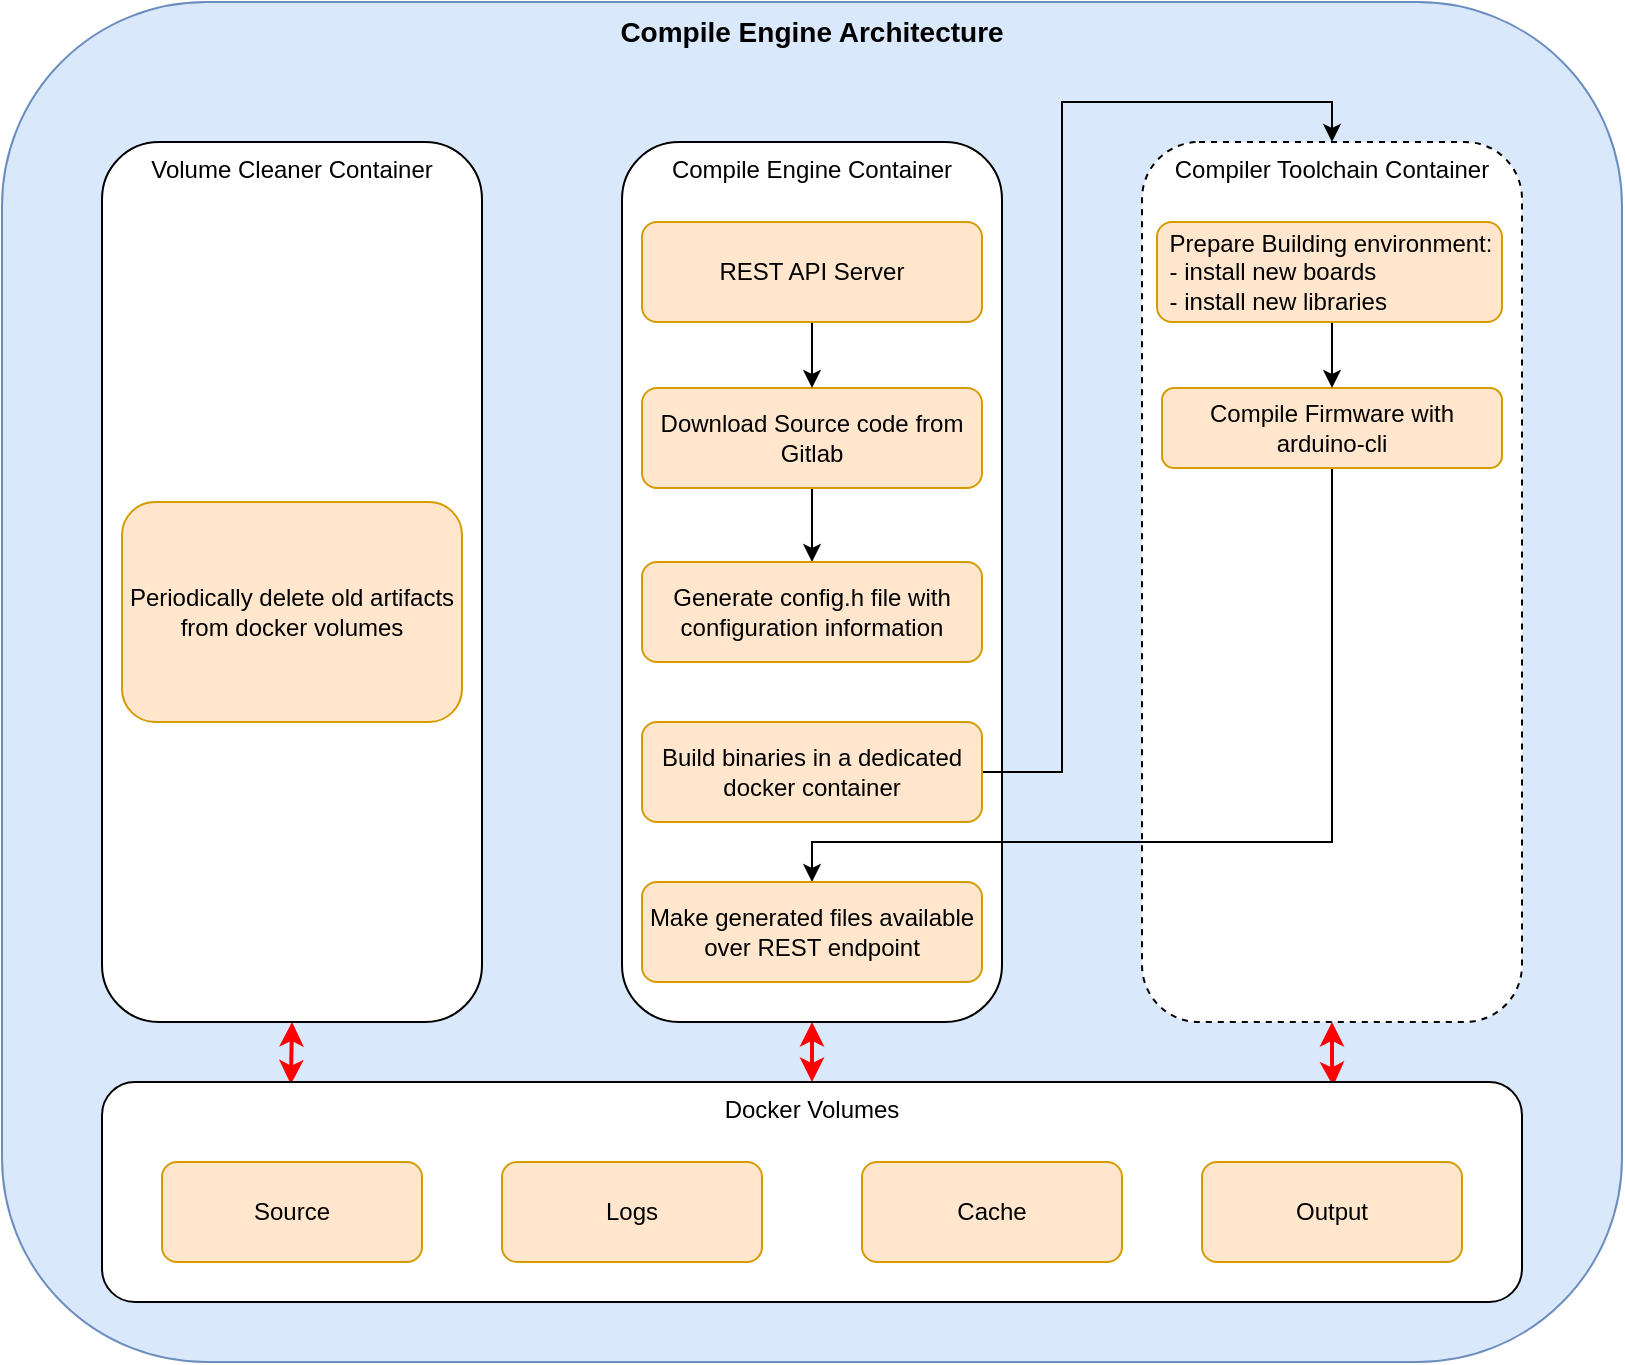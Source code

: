 <mxfile version="21.6.1" type="device">
  <diagram name="Page-1" id="FZzpXEkaSqu192U64kkH">
    <mxGraphModel dx="1093" dy="1581" grid="1" gridSize="10" guides="1" tooltips="1" connect="1" arrows="1" fold="1" page="1" pageScale="1" pageWidth="1169" pageHeight="827" math="0" shadow="0">
      <root>
        <mxCell id="0" />
        <mxCell id="1" parent="0" />
        <mxCell id="uF3ZDH1APTc9zOK4VuJD-4" value="&lt;b&gt;&lt;font style=&quot;font-size: 14px;&quot;&gt;Compile Engine Architecture&lt;/font&gt;&lt;/b&gt;" style="rounded=1;whiteSpace=wrap;html=1;verticalAlign=top;fillColor=#dae8fc;strokeColor=#6c8ebf;" parent="1" vertex="1">
          <mxGeometry x="450" y="-70" width="810" height="680" as="geometry" />
        </mxCell>
        <mxCell id="M584Tycwh8Hna9K42b7T-16" style="edgeStyle=orthogonalEdgeStyle;rounded=0;orthogonalLoop=1;jettySize=auto;html=1;exitX=0.5;exitY=1;exitDx=0;exitDy=0;entryX=0.133;entryY=0.011;entryDx=0;entryDy=0;entryPerimeter=0;endArrow=classic;endFill=1;strokeWidth=2;strokeColor=#FF0000;startArrow=classic;startFill=1;" edge="1" parent="1" source="uF3ZDH1APTc9zOK4VuJD-25" target="M584Tycwh8Hna9K42b7T-1">
          <mxGeometry relative="1" as="geometry" />
        </mxCell>
        <mxCell id="uF3ZDH1APTc9zOK4VuJD-25" value="Volume Cleaner Container" style="rounded=1;whiteSpace=wrap;html=1;verticalAlign=top;" parent="1" vertex="1">
          <mxGeometry x="500" width="190" height="440" as="geometry" />
        </mxCell>
        <mxCell id="M584Tycwh8Hna9K42b7T-15" style="edgeStyle=orthogonalEdgeStyle;rounded=0;orthogonalLoop=1;jettySize=auto;html=1;entryX=0.5;entryY=0;entryDx=0;entryDy=0;endArrow=classic;endFill=1;strokeWidth=2;strokeColor=#FF0000;startArrow=classic;startFill=1;" edge="1" parent="1" source="uF3ZDH1APTc9zOK4VuJD-26" target="M584Tycwh8Hna9K42b7T-1">
          <mxGeometry relative="1" as="geometry" />
        </mxCell>
        <mxCell id="uF3ZDH1APTc9zOK4VuJD-26" value="Compile Engine Container" style="rounded=1;whiteSpace=wrap;html=1;verticalAlign=top;" parent="1" vertex="1">
          <mxGeometry x="760" width="190" height="440" as="geometry" />
        </mxCell>
        <mxCell id="M584Tycwh8Hna9K42b7T-14" style="edgeStyle=orthogonalEdgeStyle;rounded=0;orthogonalLoop=1;jettySize=auto;html=1;entryX=0.867;entryY=0.019;entryDx=0;entryDy=0;entryPerimeter=0;endArrow=classic;endFill=1;strokeWidth=2;strokeColor=#FF0000;startArrow=classic;startFill=1;" edge="1" parent="1" source="uF3ZDH1APTc9zOK4VuJD-27" target="M584Tycwh8Hna9K42b7T-1">
          <mxGeometry relative="1" as="geometry" />
        </mxCell>
        <mxCell id="uF3ZDH1APTc9zOK4VuJD-27" value="Compiler Toolchain Container" style="rounded=1;whiteSpace=wrap;html=1;verticalAlign=top;dashed=1;" parent="1" vertex="1">
          <mxGeometry x="1020" width="190" height="440" as="geometry" />
        </mxCell>
        <mxCell id="uF3ZDH1APTc9zOK4VuJD-37" style="edgeStyle=orthogonalEdgeStyle;rounded=0;orthogonalLoop=1;jettySize=auto;html=1;exitX=0.5;exitY=1;exitDx=0;exitDy=0;" parent="1" source="uF3ZDH1APTc9zOK4VuJD-6" target="uF3ZDH1APTc9zOK4VuJD-15" edge="1">
          <mxGeometry relative="1" as="geometry">
            <Array as="points">
              <mxPoint x="1115" y="350" />
              <mxPoint x="855" y="350" />
            </Array>
          </mxGeometry>
        </mxCell>
        <mxCell id="uF3ZDH1APTc9zOK4VuJD-6" value="Compile Firmware with arduino-cli" style="rounded=1;whiteSpace=wrap;html=1;fillColor=#ffe6cc;strokeColor=#d79b00;" parent="1" vertex="1">
          <mxGeometry x="1030" y="123" width="170" height="40" as="geometry" />
        </mxCell>
        <mxCell id="uF3ZDH1APTc9zOK4VuJD-31" style="edgeStyle=orthogonalEdgeStyle;rounded=0;orthogonalLoop=1;jettySize=auto;html=1;exitX=0.5;exitY=1;exitDx=0;exitDy=0;entryX=0.5;entryY=0;entryDx=0;entryDy=0;" parent="1" source="uF3ZDH1APTc9zOK4VuJD-12" target="uF3ZDH1APTc9zOK4VuJD-6" edge="1">
          <mxGeometry relative="1" as="geometry" />
        </mxCell>
        <mxCell id="uF3ZDH1APTc9zOK4VuJD-12" value="Prepare Building environment:&lt;br&gt;&lt;div style=&quot;text-align: left;&quot;&gt;&lt;span style=&quot;background-color: initial;&quot;&gt;- install new boards&lt;/span&gt;&lt;/div&gt;&lt;div style=&quot;text-align: left;&quot;&gt;&lt;span style=&quot;background-color: initial;&quot;&gt;- install new libraries&lt;/span&gt;&lt;/div&gt;" style="rounded=1;whiteSpace=wrap;html=1;fillColor=#ffe6cc;strokeColor=#d79b00;" parent="1" vertex="1">
          <mxGeometry x="1027.5" y="40" width="172.5" height="50" as="geometry" />
        </mxCell>
        <mxCell id="uF3ZDH1APTc9zOK4VuJD-29" style="edgeStyle=orthogonalEdgeStyle;rounded=0;orthogonalLoop=1;jettySize=auto;html=1;entryX=0.5;entryY=0;entryDx=0;entryDy=0;" parent="1" source="uF3ZDH1APTc9zOK4VuJD-14" target="uF3ZDH1APTc9zOK4VuJD-10" edge="1">
          <mxGeometry relative="1" as="geometry" />
        </mxCell>
        <mxCell id="uF3ZDH1APTc9zOK4VuJD-14" value="Download Source code from Gitlab" style="rounded=1;whiteSpace=wrap;html=1;fillColor=#ffe6cc;strokeColor=#d79b00;" parent="1" vertex="1">
          <mxGeometry x="770" y="123" width="170" height="50" as="geometry" />
        </mxCell>
        <mxCell id="uF3ZDH1APTc9zOK4VuJD-15" value="Make generated files available over REST endpoint" style="rounded=1;whiteSpace=wrap;html=1;fillColor=#ffe6cc;strokeColor=#d79b00;" parent="1" vertex="1">
          <mxGeometry x="770" y="370" width="170" height="50" as="geometry" />
        </mxCell>
        <mxCell id="uF3ZDH1APTc9zOK4VuJD-21" style="edgeStyle=orthogonalEdgeStyle;rounded=0;orthogonalLoop=1;jettySize=auto;html=1;exitX=0.5;exitY=1;exitDx=0;exitDy=0;entryX=0.5;entryY=0;entryDx=0;entryDy=0;" parent="1" source="uF3ZDH1APTc9zOK4VuJD-23" target="uF3ZDH1APTc9zOK4VuJD-14" edge="1">
          <mxGeometry relative="1" as="geometry" />
        </mxCell>
        <mxCell id="uF3ZDH1APTc9zOK4VuJD-23" value="REST API Server" style="rounded=1;whiteSpace=wrap;html=1;fillColor=#ffe6cc;strokeColor=#d79b00;" parent="1" vertex="1">
          <mxGeometry x="770" y="40" width="170" height="50" as="geometry" />
        </mxCell>
        <mxCell id="uF3ZDH1APTc9zOK4VuJD-24" value="&lt;div style=&quot;&quot;&gt;&lt;span style=&quot;background-color: initial;&quot;&gt;Periodically delete old artifacts&lt;/span&gt;&lt;/div&gt;&lt;div style=&quot;&quot;&gt;&lt;span style=&quot;background-color: initial;&quot;&gt;from docker volumes&lt;/span&gt;&lt;/div&gt;" style="rounded=1;whiteSpace=wrap;html=1;fillColor=#ffe6cc;strokeColor=#d79b00;align=center;" parent="1" vertex="1">
          <mxGeometry x="510" y="180" width="170" height="110" as="geometry" />
        </mxCell>
        <mxCell id="uF3ZDH1APTc9zOK4VuJD-10" value="Generate config.h file with configuration information" style="rounded=1;whiteSpace=wrap;html=1;fillColor=#ffe6cc;strokeColor=#d79b00;" parent="1" vertex="1">
          <mxGeometry x="770" y="210" width="170" height="50" as="geometry" />
        </mxCell>
        <mxCell id="uF3ZDH1APTc9zOK4VuJD-35" style="edgeStyle=orthogonalEdgeStyle;rounded=0;orthogonalLoop=1;jettySize=auto;html=1;exitX=1;exitY=0.5;exitDx=0;exitDy=0;entryX=0.5;entryY=0;entryDx=0;entryDy=0;" parent="1" source="uF3ZDH1APTc9zOK4VuJD-33" target="uF3ZDH1APTc9zOK4VuJD-27" edge="1">
          <mxGeometry relative="1" as="geometry" />
        </mxCell>
        <mxCell id="uF3ZDH1APTc9zOK4VuJD-33" value="Build binaries in a dedicated docker container" style="rounded=1;whiteSpace=wrap;html=1;fillColor=#ffe6cc;strokeColor=#d79b00;" parent="1" vertex="1">
          <mxGeometry x="770" y="290" width="170" height="50" as="geometry" />
        </mxCell>
        <mxCell id="M584Tycwh8Hna9K42b7T-1" value="Docker Volumes" style="rounded=1;whiteSpace=wrap;html=1;verticalAlign=top;" vertex="1" parent="1">
          <mxGeometry x="500" y="470" width="710" height="110" as="geometry" />
        </mxCell>
        <mxCell id="M584Tycwh8Hna9K42b7T-2" value="Source" style="rounded=1;whiteSpace=wrap;html=1;fillColor=#ffe6cc;strokeColor=#d79b00;" vertex="1" parent="1">
          <mxGeometry x="530" y="510" width="130" height="50" as="geometry" />
        </mxCell>
        <mxCell id="M584Tycwh8Hna9K42b7T-6" value="Logs" style="rounded=1;whiteSpace=wrap;html=1;fillColor=#ffe6cc;strokeColor=#d79b00;" vertex="1" parent="1">
          <mxGeometry x="700" y="510" width="130" height="50" as="geometry" />
        </mxCell>
        <mxCell id="M584Tycwh8Hna9K42b7T-7" value="Cache" style="rounded=1;whiteSpace=wrap;html=1;fillColor=#ffe6cc;strokeColor=#d79b00;" vertex="1" parent="1">
          <mxGeometry x="880" y="510" width="130" height="50" as="geometry" />
        </mxCell>
        <mxCell id="M584Tycwh8Hna9K42b7T-8" value="Output" style="rounded=1;whiteSpace=wrap;html=1;fillColor=#ffe6cc;strokeColor=#d79b00;" vertex="1" parent="1">
          <mxGeometry x="1050" y="510" width="130" height="50" as="geometry" />
        </mxCell>
      </root>
    </mxGraphModel>
  </diagram>
</mxfile>

